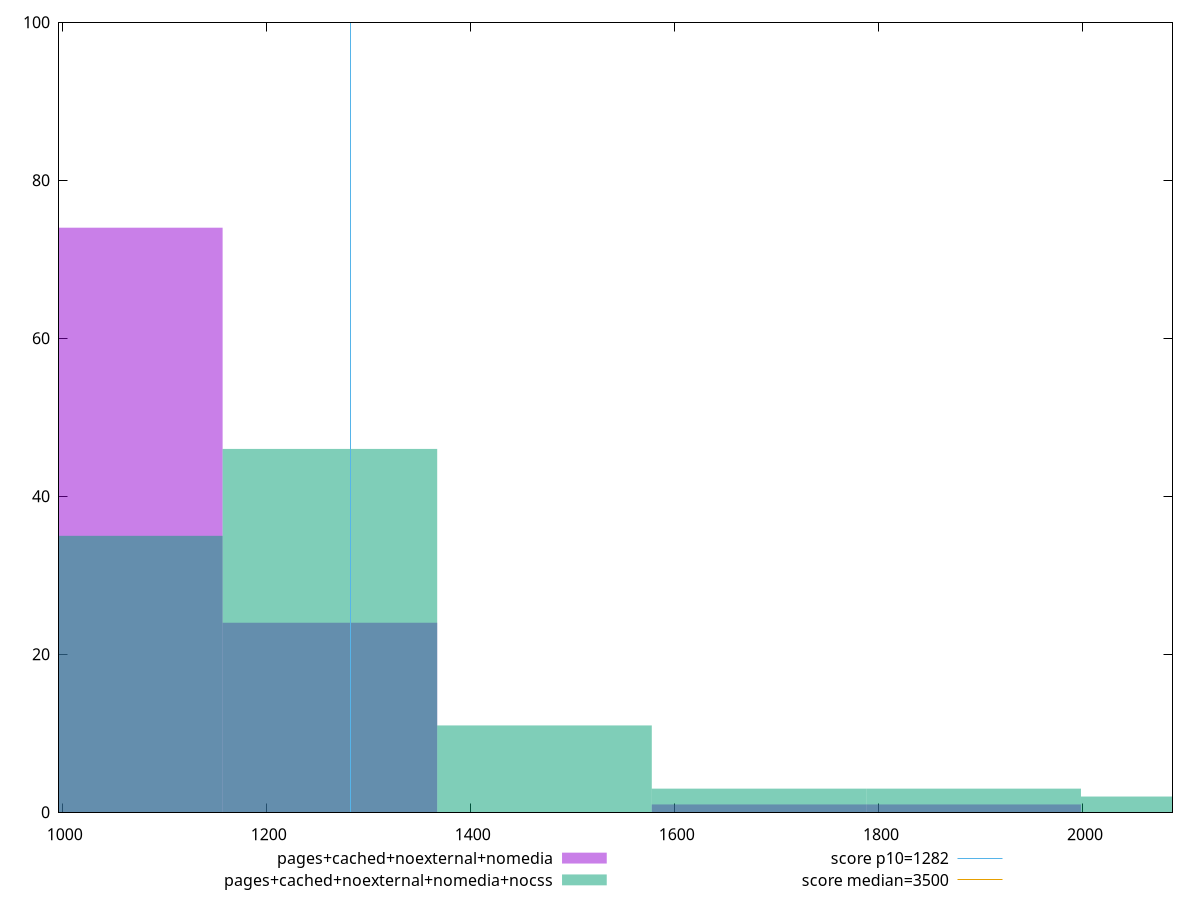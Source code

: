 reset

$pagesCachedNoexternalNomedia <<EOF
1051.5881500774963 74
1261.9057800929957 24
1682.5410401239942 1
1892.8586701394934 1
EOF

$pagesCachedNoexternalNomediaNocss <<EOF
1261.9057800929957 46
1051.5881500774963 35
1892.8586701394934 3
1682.5410401239942 3
1472.223410108495 11
2103.1763001549925 2
EOF

set key outside below
set boxwidth 210.31763001549928
set xrange [996.3920000000005:2087.7359999999994]
set yrange [0:100]
set trange [0:100]
set style fill transparent solid 0.5 noborder

set parametric
set terminal svg size 640, 500 enhanced background rgb 'white'
set output "reprap/bootup-time/comparison/histogram/3_vs_4.svg"

plot $pagesCachedNoexternalNomedia title "pages+cached+noexternal+nomedia" with boxes, \
     $pagesCachedNoexternalNomediaNocss title "pages+cached+noexternal+nomedia+nocss" with boxes, \
     1282,t title "score p10=1282", \
     3500,t title "score median=3500"

reset
